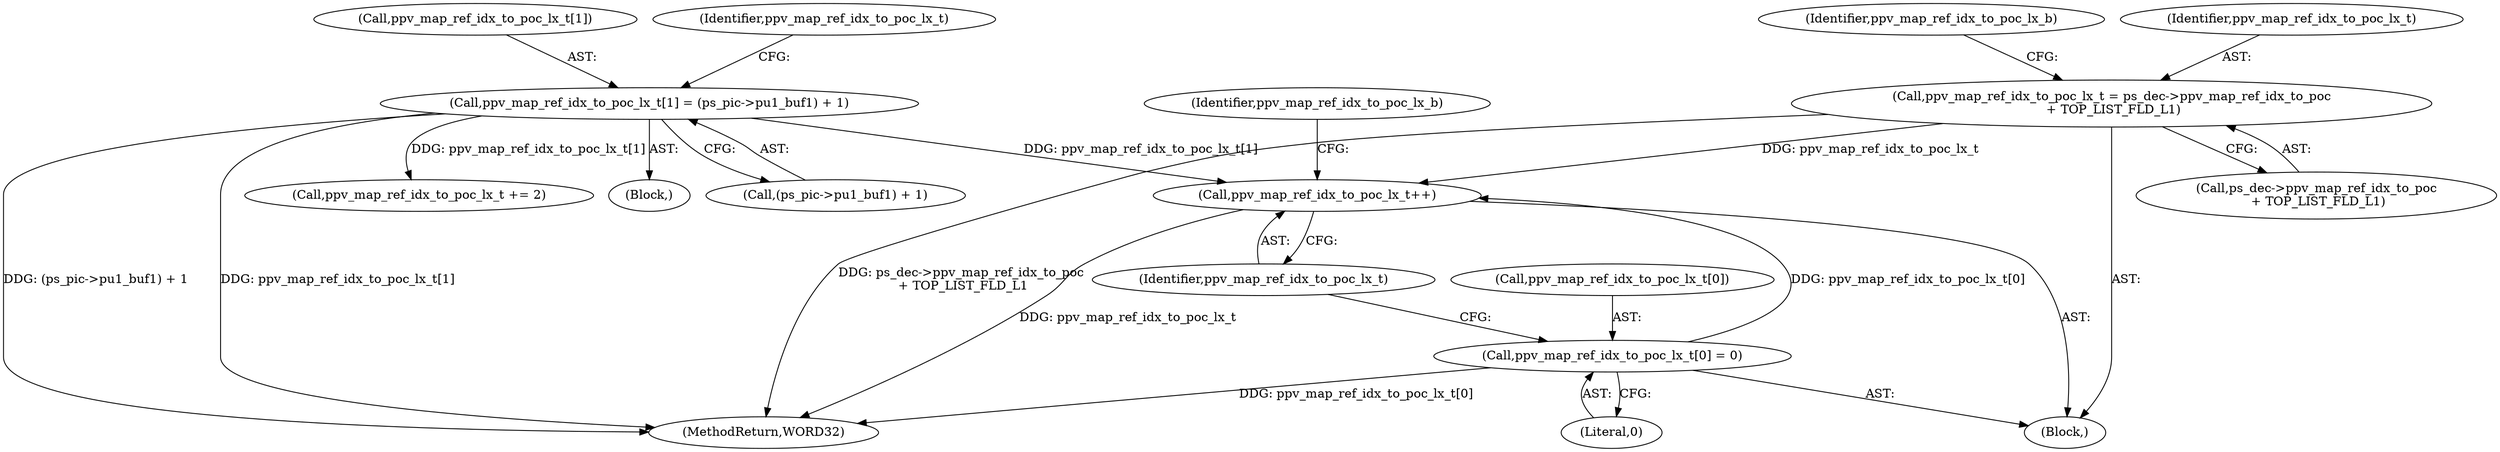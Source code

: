 digraph "0_Android_943323f1d9d3dd5c2634deb26cbe72343ca6b3db_0@pointer" {
"1000693" [label="(Call,ppv_map_ref_idx_to_poc_lx_t++)"];
"1000688" [label="(Call,ppv_map_ref_idx_to_poc_lx_t[0] = 0)"];
"1000659" [label="(Call,ppv_map_ref_idx_to_poc_lx_t[1] = (ps_pic->pu1_buf1) + 1)"];
"1000674" [label="(Call,ppv_map_ref_idx_to_poc_lx_t = ps_dec->ppv_map_ref_idx_to_poc\n + TOP_LIST_FLD_L1)"];
"1001224" [label="(MethodReturn,WORD32)"];
"1000693" [label="(Call,ppv_map_ref_idx_to_poc_lx_t++)"];
"1000682" [label="(Identifier,ppv_map_ref_idx_to_poc_lx_b)"];
"1000697" [label="(Identifier,ppv_map_ref_idx_to_poc_lx_b)"];
"1000659" [label="(Call,ppv_map_ref_idx_to_poc_lx_t[1] = (ps_pic->pu1_buf1) + 1)"];
"1000692" [label="(Literal,0)"];
"1000675" [label="(Identifier,ppv_map_ref_idx_to_poc_lx_t)"];
"1000668" [label="(Call,ppv_map_ref_idx_to_poc_lx_t += 2)"];
"1000676" [label="(Call,ps_dec->ppv_map_ref_idx_to_poc\n + TOP_LIST_FLD_L1)"];
"1000580" [label="(Block,)"];
"1000674" [label="(Call,ppv_map_ref_idx_to_poc_lx_t = ps_dec->ppv_map_ref_idx_to_poc\n + TOP_LIST_FLD_L1)"];
"1000689" [label="(Call,ppv_map_ref_idx_to_poc_lx_t[0])"];
"1000626" [label="(Block,)"];
"1000660" [label="(Call,ppv_map_ref_idx_to_poc_lx_t[1])"];
"1000669" [label="(Identifier,ppv_map_ref_idx_to_poc_lx_t)"];
"1000694" [label="(Identifier,ppv_map_ref_idx_to_poc_lx_t)"];
"1000688" [label="(Call,ppv_map_ref_idx_to_poc_lx_t[0] = 0)"];
"1000663" [label="(Call,(ps_pic->pu1_buf1) + 1)"];
"1000693" -> "1000580"  [label="AST: "];
"1000693" -> "1000694"  [label="CFG: "];
"1000694" -> "1000693"  [label="AST: "];
"1000697" -> "1000693"  [label="CFG: "];
"1000693" -> "1001224"  [label="DDG: ppv_map_ref_idx_to_poc_lx_t"];
"1000688" -> "1000693"  [label="DDG: ppv_map_ref_idx_to_poc_lx_t[0]"];
"1000659" -> "1000693"  [label="DDG: ppv_map_ref_idx_to_poc_lx_t[1]"];
"1000674" -> "1000693"  [label="DDG: ppv_map_ref_idx_to_poc_lx_t"];
"1000688" -> "1000580"  [label="AST: "];
"1000688" -> "1000692"  [label="CFG: "];
"1000689" -> "1000688"  [label="AST: "];
"1000692" -> "1000688"  [label="AST: "];
"1000694" -> "1000688"  [label="CFG: "];
"1000688" -> "1001224"  [label="DDG: ppv_map_ref_idx_to_poc_lx_t[0]"];
"1000659" -> "1000626"  [label="AST: "];
"1000659" -> "1000663"  [label="CFG: "];
"1000660" -> "1000659"  [label="AST: "];
"1000663" -> "1000659"  [label="AST: "];
"1000669" -> "1000659"  [label="CFG: "];
"1000659" -> "1001224"  [label="DDG: (ps_pic->pu1_buf1) + 1"];
"1000659" -> "1001224"  [label="DDG: ppv_map_ref_idx_to_poc_lx_t[1]"];
"1000659" -> "1000668"  [label="DDG: ppv_map_ref_idx_to_poc_lx_t[1]"];
"1000674" -> "1000580"  [label="AST: "];
"1000674" -> "1000676"  [label="CFG: "];
"1000675" -> "1000674"  [label="AST: "];
"1000676" -> "1000674"  [label="AST: "];
"1000682" -> "1000674"  [label="CFG: "];
"1000674" -> "1001224"  [label="DDG: ps_dec->ppv_map_ref_idx_to_poc\n + TOP_LIST_FLD_L1"];
}
